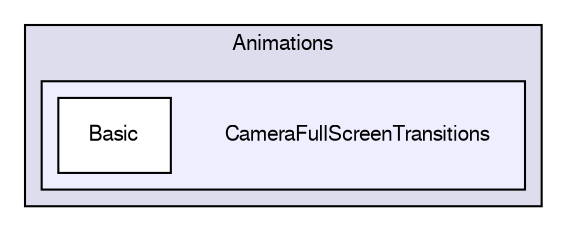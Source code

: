 digraph "CameraFullScreenTransitions" {
  compound=true
  node [ fontsize="10", fontname="FreeSans"];
  edge [ labelfontsize="10", labelfontname="FreeSans"];
  subgraph clusterdir_1c35481fbd84a0fe05ee7be75cb190cb {
    graph [ bgcolor="#ddddee", pencolor="black", label="Animations" fontname="FreeSans", fontsize="10", URL="dir_1c35481fbd84a0fe05ee7be75cb190cb.html"]
  subgraph clusterdir_fded36942769d6b26909d3480f35f6cc {
    graph [ bgcolor="#eeeeff", pencolor="black", label="" URL="dir_fded36942769d6b26909d3480f35f6cc.html"];
    dir_fded36942769d6b26909d3480f35f6cc [shape=plaintext label="CameraFullScreenTransitions"];
    dir_0a9eaf48a93c18e2c263e1a7bcf7d507 [shape=box label="Basic" color="black" fillcolor="white" style="filled" URL="dir_0a9eaf48a93c18e2c263e1a7bcf7d507.html"];
  }
  }
}
